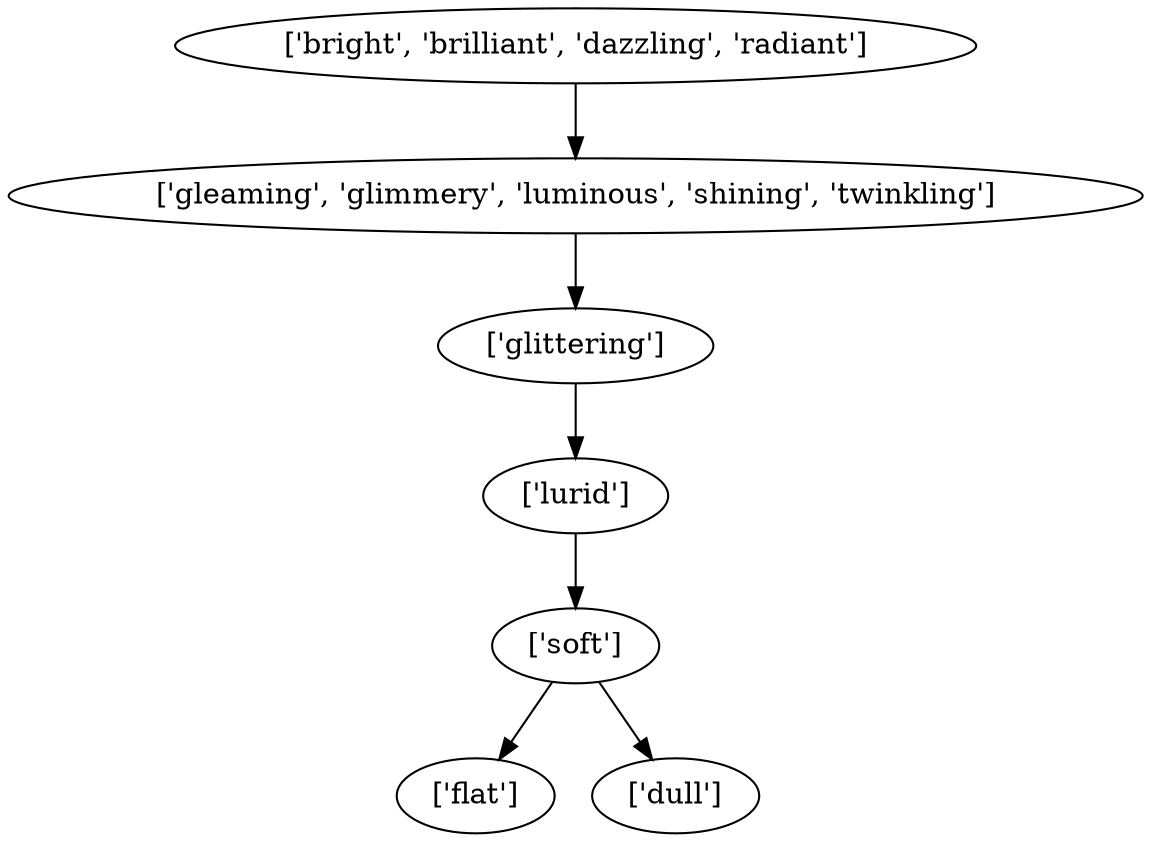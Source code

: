 strict digraph  {
	"['glittering']" -> "['lurid']";
	"['lurid']" -> "['soft']";
	"['gleaming', 'glimmery', 'luminous', 'shining', 'twinkling']" -> "['glittering']";
	"['soft']" -> "['flat']";
	"['soft']" -> "['dull']";
	"['bright', 'brilliant', 'dazzling', 'radiant']" -> "['gleaming', 'glimmery', 'luminous', 'shining', 'twinkling']";
}

